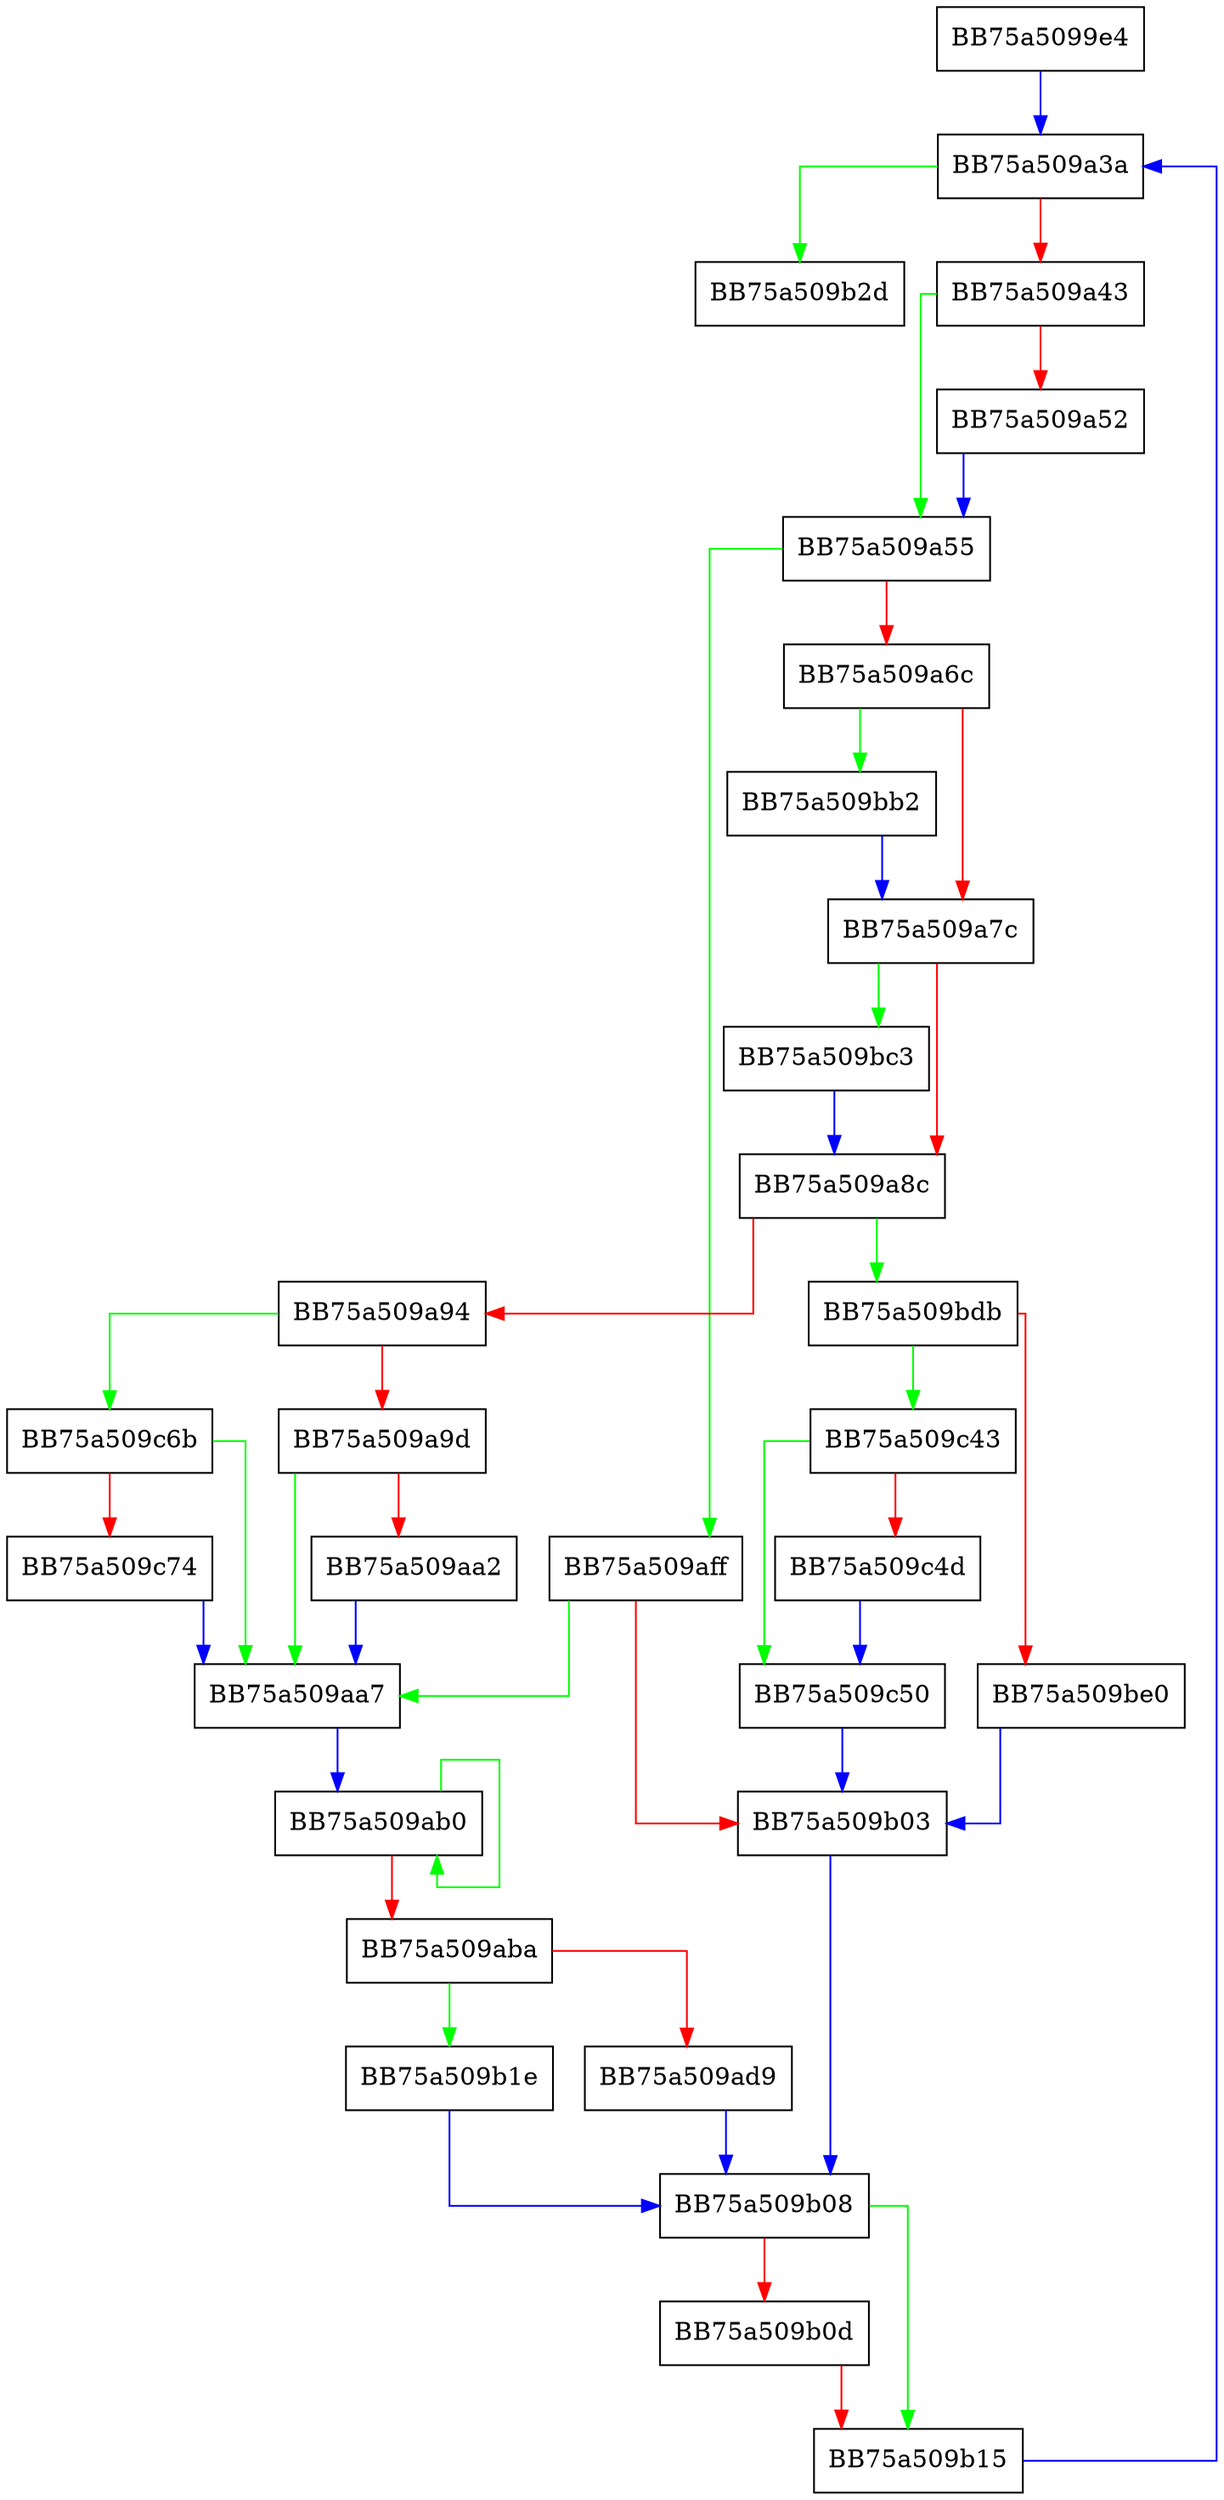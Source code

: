 digraph ExpandPerUserEnvVariables {
  node [shape="box"];
  graph [splines=ortho];
  BB75a5099e4 -> BB75a509a3a [color="blue"];
  BB75a509a3a -> BB75a509b2d [color="green"];
  BB75a509a3a -> BB75a509a43 [color="red"];
  BB75a509a43 -> BB75a509a55 [color="green"];
  BB75a509a43 -> BB75a509a52 [color="red"];
  BB75a509a52 -> BB75a509a55 [color="blue"];
  BB75a509a55 -> BB75a509aff [color="green"];
  BB75a509a55 -> BB75a509a6c [color="red"];
  BB75a509a6c -> BB75a509bb2 [color="green"];
  BB75a509a6c -> BB75a509a7c [color="red"];
  BB75a509a7c -> BB75a509bc3 [color="green"];
  BB75a509a7c -> BB75a509a8c [color="red"];
  BB75a509a8c -> BB75a509bdb [color="green"];
  BB75a509a8c -> BB75a509a94 [color="red"];
  BB75a509a94 -> BB75a509c6b [color="green"];
  BB75a509a94 -> BB75a509a9d [color="red"];
  BB75a509a9d -> BB75a509aa7 [color="green"];
  BB75a509a9d -> BB75a509aa2 [color="red"];
  BB75a509aa2 -> BB75a509aa7 [color="blue"];
  BB75a509aa7 -> BB75a509ab0 [color="blue"];
  BB75a509ab0 -> BB75a509ab0 [color="green"];
  BB75a509ab0 -> BB75a509aba [color="red"];
  BB75a509aba -> BB75a509b1e [color="green"];
  BB75a509aba -> BB75a509ad9 [color="red"];
  BB75a509ad9 -> BB75a509b08 [color="blue"];
  BB75a509aff -> BB75a509aa7 [color="green"];
  BB75a509aff -> BB75a509b03 [color="red"];
  BB75a509b03 -> BB75a509b08 [color="blue"];
  BB75a509b08 -> BB75a509b15 [color="green"];
  BB75a509b08 -> BB75a509b0d [color="red"];
  BB75a509b0d -> BB75a509b15 [color="red"];
  BB75a509b15 -> BB75a509a3a [color="blue"];
  BB75a509b1e -> BB75a509b08 [color="blue"];
  BB75a509bb2 -> BB75a509a7c [color="blue"];
  BB75a509bc3 -> BB75a509a8c [color="blue"];
  BB75a509bdb -> BB75a509c43 [color="green"];
  BB75a509bdb -> BB75a509be0 [color="red"];
  BB75a509be0 -> BB75a509b03 [color="blue"];
  BB75a509c43 -> BB75a509c50 [color="green"];
  BB75a509c43 -> BB75a509c4d [color="red"];
  BB75a509c4d -> BB75a509c50 [color="blue"];
  BB75a509c50 -> BB75a509b03 [color="blue"];
  BB75a509c6b -> BB75a509aa7 [color="green"];
  BB75a509c6b -> BB75a509c74 [color="red"];
  BB75a509c74 -> BB75a509aa7 [color="blue"];
}